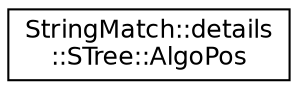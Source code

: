 digraph "Graphical Class Hierarchy"
{
 // INTERACTIVE_SVG=YES
 // LATEX_PDF_SIZE
  edge [fontname="Helvetica",fontsize="12",labelfontname="Helvetica",labelfontsize="12"];
  node [fontname="Helvetica",fontsize="12",shape=record];
  rankdir="LR";
  Node0 [label="StringMatch::details\l::STree::AlgoPos",height=0.2,width=0.4,color="black", fillcolor="white", style="filled",URL="$a00893.html",tooltip=" "];
}
